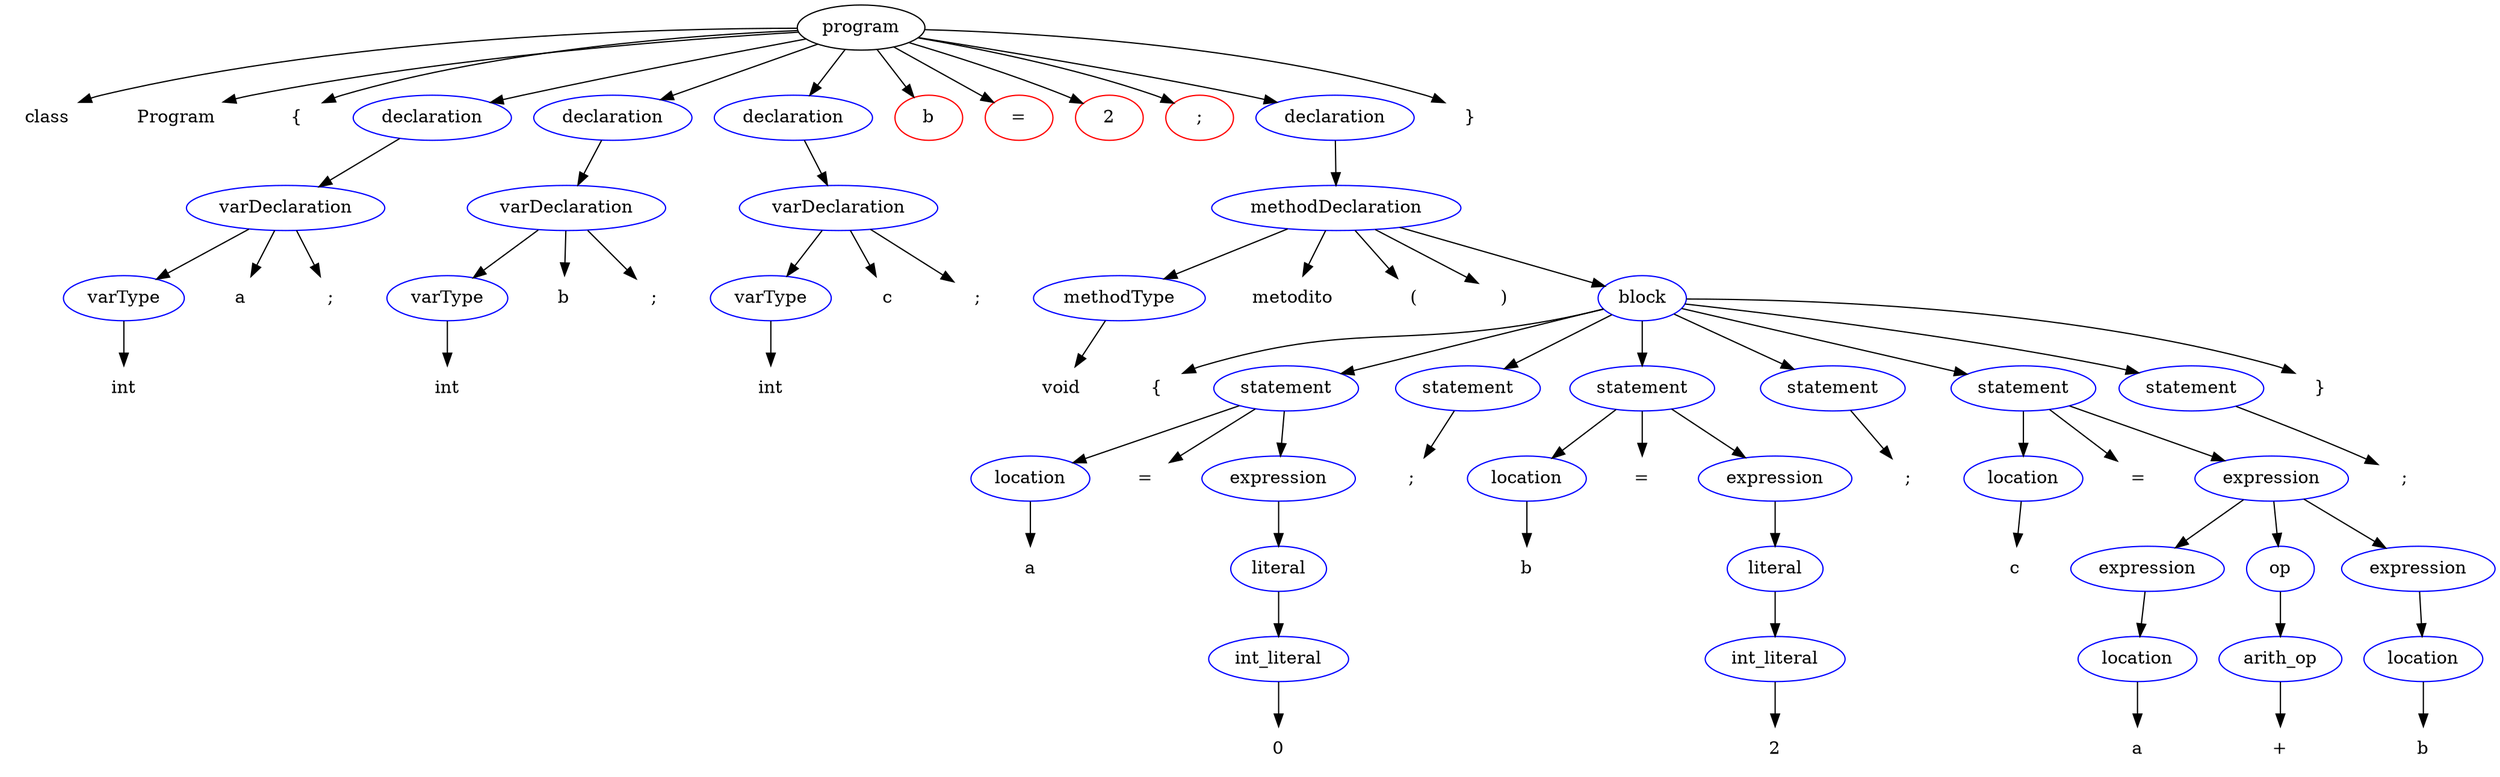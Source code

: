 // tree.gv
digraph Tree {
	0 [label=program]
	1 [label=class color=white]
	0 -> 1
	2 [label=Program color=white]
	0 -> 2
	3 [label="{" color=white]
	0 -> 3
	4 [label=declaration color=blue]
	0 -> 4
	5 [label=varDeclaration color=blue]
	4 -> 5
	6 [label=varType color=blue]
	5 -> 6
	7 [label=int color=white]
	6 -> 7
	8 [label=a color=white]
	5 -> 8
	9 [label=";" color=white]
	5 -> 9
	10 [label=declaration color=blue]
	0 -> 10
	11 [label=varDeclaration color=blue]
	10 -> 11
	12 [label=varType color=blue]
	11 -> 12
	13 [label=int color=white]
	12 -> 13
	14 [label=b color=white]
	11 -> 14
	15 [label=";" color=white]
	11 -> 15
	16 [label=declaration color=blue]
	0 -> 16
	17 [label=varDeclaration color=blue]
	16 -> 17
	18 [label=varType color=blue]
	17 -> 18
	19 [label=int color=white]
	18 -> 19
	20 [label=c color=white]
	17 -> 20
	21 [label=";" color=white]
	17 -> 21
	22 [label=b color=red]
	0 -> 22
	23 [label="=" color=red]
	0 -> 23
	24 [label=2 color=red]
	0 -> 24
	25 [label=";" color=red]
	0 -> 25
	26 [label=declaration color=blue]
	0 -> 26
	27 [label=methodDeclaration color=blue]
	26 -> 27
	28 [label=methodType color=blue]
	27 -> 28
	29 [label=void color=white]
	28 -> 29
	30 [label=metodito color=white]
	27 -> 30
	31 [label="(" color=white]
	27 -> 31
	32 [label=")" color=white]
	27 -> 32
	33 [label=block color=blue]
	27 -> 33
	34 [label="{" color=white]
	33 -> 34
	35 [label=statement color=blue]
	33 -> 35
	36 [label=location color=blue]
	35 -> 36
	37 [label=a color=white]
	36 -> 37
	38 [label="=" color=white]
	35 -> 38
	39 [label=expression color=blue]
	35 -> 39
	40 [label=literal color=blue]
	39 -> 40
	41 [label=int_literal color=blue]
	40 -> 41
	42 [label=0 color=white]
	41 -> 42
	43 [label=statement color=blue]
	33 -> 43
	44 [label=";" color=white]
	43 -> 44
	45 [label=statement color=blue]
	33 -> 45
	46 [label=location color=blue]
	45 -> 46
	47 [label=b color=white]
	46 -> 47
	48 [label="=" color=white]
	45 -> 48
	49 [label=expression color=blue]
	45 -> 49
	50 [label=literal color=blue]
	49 -> 50
	51 [label=int_literal color=blue]
	50 -> 51
	52 [label=2 color=white]
	51 -> 52
	53 [label=statement color=blue]
	33 -> 53
	54 [label=";" color=white]
	53 -> 54
	55 [label=statement color=blue]
	33 -> 55
	56 [label=location color=blue]
	55 -> 56
	57 [label=c color=white]
	56 -> 57
	58 [label="=" color=white]
	55 -> 58
	59 [label=expression color=blue]
	55 -> 59
	60 [label=expression color=blue]
	59 -> 60
	61 [label=location color=blue]
	60 -> 61
	62 [label=a color=white]
	61 -> 62
	63 [label=op color=blue]
	59 -> 63
	64 [label=arith_op color=blue]
	63 -> 64
	65 [label="+" color=white]
	64 -> 65
	66 [label=expression color=blue]
	59 -> 66
	67 [label=location color=blue]
	66 -> 67
	68 [label=b color=white]
	67 -> 68
	69 [label=statement color=blue]
	33 -> 69
	70 [label=";" color=white]
	69 -> 70
	71 [label="}" color=white]
	33 -> 71
	72 [label="}" color=white]
	0 -> 72
}
